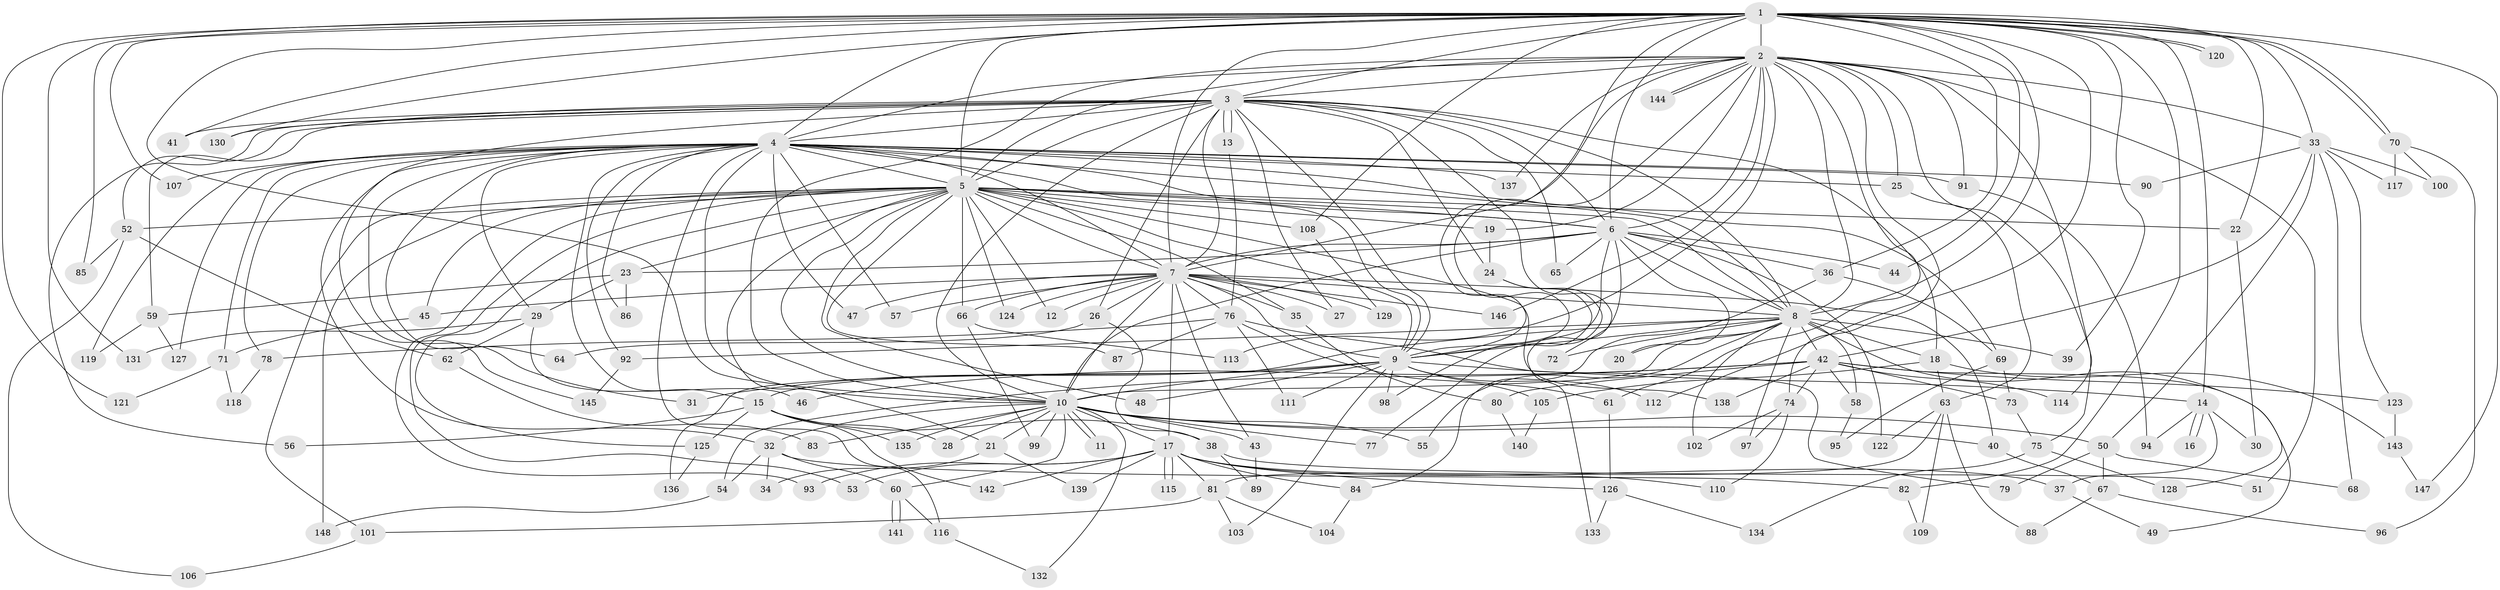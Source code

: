 // Generated by graph-tools (version 1.1) at 2025/01/03/09/25 03:01:23]
// undirected, 148 vertices, 321 edges
graph export_dot {
graph [start="1"]
  node [color=gray90,style=filled];
  1;
  2;
  3;
  4;
  5;
  6;
  7;
  8;
  9;
  10;
  11;
  12;
  13;
  14;
  15;
  16;
  17;
  18;
  19;
  20;
  21;
  22;
  23;
  24;
  25;
  26;
  27;
  28;
  29;
  30;
  31;
  32;
  33;
  34;
  35;
  36;
  37;
  38;
  39;
  40;
  41;
  42;
  43;
  44;
  45;
  46;
  47;
  48;
  49;
  50;
  51;
  52;
  53;
  54;
  55;
  56;
  57;
  58;
  59;
  60;
  61;
  62;
  63;
  64;
  65;
  66;
  67;
  68;
  69;
  70;
  71;
  72;
  73;
  74;
  75;
  76;
  77;
  78;
  79;
  80;
  81;
  82;
  83;
  84;
  85;
  86;
  87;
  88;
  89;
  90;
  91;
  92;
  93;
  94;
  95;
  96;
  97;
  98;
  99;
  100;
  101;
  102;
  103;
  104;
  105;
  106;
  107;
  108;
  109;
  110;
  111;
  112;
  113;
  114;
  115;
  116;
  117;
  118;
  119;
  120;
  121;
  122;
  123;
  124;
  125;
  126;
  127;
  128;
  129;
  130;
  131;
  132;
  133;
  134;
  135;
  136;
  137;
  138;
  139;
  140;
  141;
  142;
  143;
  144;
  145;
  146;
  147;
  148;
  1 -- 2;
  1 -- 3;
  1 -- 4;
  1 -- 5;
  1 -- 6;
  1 -- 7;
  1 -- 8;
  1 -- 9;
  1 -- 10;
  1 -- 14;
  1 -- 22;
  1 -- 33;
  1 -- 36;
  1 -- 39;
  1 -- 41;
  1 -- 44;
  1 -- 70;
  1 -- 70;
  1 -- 82;
  1 -- 85;
  1 -- 107;
  1 -- 108;
  1 -- 112;
  1 -- 120;
  1 -- 120;
  1 -- 121;
  1 -- 130;
  1 -- 131;
  1 -- 147;
  2 -- 3;
  2 -- 4;
  2 -- 5;
  2 -- 6;
  2 -- 7;
  2 -- 8;
  2 -- 9;
  2 -- 10;
  2 -- 19;
  2 -- 25;
  2 -- 33;
  2 -- 51;
  2 -- 61;
  2 -- 74;
  2 -- 75;
  2 -- 91;
  2 -- 113;
  2 -- 114;
  2 -- 137;
  2 -- 144;
  2 -- 144;
  2 -- 146;
  3 -- 4;
  3 -- 5;
  3 -- 6;
  3 -- 7;
  3 -- 8;
  3 -- 9;
  3 -- 10;
  3 -- 13;
  3 -- 13;
  3 -- 18;
  3 -- 24;
  3 -- 26;
  3 -- 27;
  3 -- 41;
  3 -- 52;
  3 -- 56;
  3 -- 59;
  3 -- 65;
  3 -- 72;
  3 -- 130;
  3 -- 145;
  4 -- 5;
  4 -- 6;
  4 -- 7;
  4 -- 8;
  4 -- 9;
  4 -- 10;
  4 -- 15;
  4 -- 25;
  4 -- 29;
  4 -- 31;
  4 -- 32;
  4 -- 47;
  4 -- 57;
  4 -- 64;
  4 -- 69;
  4 -- 71;
  4 -- 78;
  4 -- 86;
  4 -- 90;
  4 -- 91;
  4 -- 92;
  4 -- 107;
  4 -- 116;
  4 -- 119;
  4 -- 127;
  4 -- 137;
  5 -- 6;
  5 -- 7;
  5 -- 8;
  5 -- 9;
  5 -- 10;
  5 -- 12;
  5 -- 19;
  5 -- 21;
  5 -- 22;
  5 -- 23;
  5 -- 35;
  5 -- 45;
  5 -- 48;
  5 -- 52;
  5 -- 53;
  5 -- 66;
  5 -- 87;
  5 -- 93;
  5 -- 101;
  5 -- 108;
  5 -- 124;
  5 -- 125;
  5 -- 138;
  5 -- 148;
  6 -- 7;
  6 -- 8;
  6 -- 9;
  6 -- 10;
  6 -- 20;
  6 -- 23;
  6 -- 36;
  6 -- 44;
  6 -- 65;
  6 -- 122;
  6 -- 133;
  7 -- 8;
  7 -- 9;
  7 -- 10;
  7 -- 12;
  7 -- 17;
  7 -- 26;
  7 -- 27;
  7 -- 35;
  7 -- 40;
  7 -- 43;
  7 -- 45;
  7 -- 47;
  7 -- 57;
  7 -- 66;
  7 -- 76;
  7 -- 124;
  7 -- 129;
  7 -- 146;
  8 -- 9;
  8 -- 10;
  8 -- 18;
  8 -- 20;
  8 -- 39;
  8 -- 42;
  8 -- 55;
  8 -- 58;
  8 -- 72;
  8 -- 92;
  8 -- 97;
  8 -- 102;
  8 -- 128;
  8 -- 136;
  9 -- 10;
  9 -- 14;
  9 -- 15;
  9 -- 31;
  9 -- 48;
  9 -- 61;
  9 -- 98;
  9 -- 103;
  9 -- 111;
  9 -- 112;
  10 -- 11;
  10 -- 11;
  10 -- 17;
  10 -- 21;
  10 -- 28;
  10 -- 32;
  10 -- 40;
  10 -- 43;
  10 -- 50;
  10 -- 55;
  10 -- 60;
  10 -- 77;
  10 -- 83;
  10 -- 99;
  10 -- 132;
  10 -- 135;
  13 -- 76;
  14 -- 16;
  14 -- 16;
  14 -- 30;
  14 -- 37;
  14 -- 94;
  15 -- 28;
  15 -- 38;
  15 -- 56;
  15 -- 125;
  15 -- 135;
  15 -- 142;
  17 -- 37;
  17 -- 53;
  17 -- 81;
  17 -- 84;
  17 -- 93;
  17 -- 110;
  17 -- 115;
  17 -- 115;
  17 -- 126;
  17 -- 139;
  17 -- 142;
  18 -- 63;
  18 -- 105;
  18 -- 143;
  19 -- 24;
  21 -- 34;
  21 -- 139;
  22 -- 30;
  23 -- 29;
  23 -- 59;
  23 -- 86;
  24 -- 77;
  24 -- 98;
  25 -- 63;
  26 -- 38;
  26 -- 64;
  29 -- 46;
  29 -- 62;
  29 -- 131;
  32 -- 34;
  32 -- 54;
  32 -- 60;
  32 -- 82;
  33 -- 42;
  33 -- 50;
  33 -- 68;
  33 -- 90;
  33 -- 100;
  33 -- 117;
  33 -- 123;
  35 -- 80;
  36 -- 69;
  36 -- 84;
  37 -- 49;
  38 -- 51;
  38 -- 89;
  40 -- 67;
  42 -- 46;
  42 -- 49;
  42 -- 54;
  42 -- 58;
  42 -- 73;
  42 -- 74;
  42 -- 80;
  42 -- 114;
  42 -- 123;
  42 -- 138;
  43 -- 89;
  45 -- 71;
  50 -- 67;
  50 -- 68;
  50 -- 79;
  52 -- 62;
  52 -- 85;
  52 -- 106;
  54 -- 148;
  58 -- 95;
  59 -- 119;
  59 -- 127;
  60 -- 116;
  60 -- 141;
  60 -- 141;
  61 -- 126;
  62 -- 83;
  63 -- 81;
  63 -- 88;
  63 -- 109;
  63 -- 122;
  66 -- 99;
  66 -- 113;
  67 -- 88;
  67 -- 96;
  69 -- 73;
  69 -- 95;
  70 -- 96;
  70 -- 100;
  70 -- 117;
  71 -- 118;
  71 -- 121;
  73 -- 75;
  74 -- 97;
  74 -- 102;
  74 -- 110;
  75 -- 128;
  75 -- 134;
  76 -- 78;
  76 -- 79;
  76 -- 87;
  76 -- 105;
  76 -- 111;
  78 -- 118;
  80 -- 140;
  81 -- 101;
  81 -- 103;
  81 -- 104;
  82 -- 109;
  84 -- 104;
  91 -- 94;
  92 -- 145;
  101 -- 106;
  105 -- 140;
  108 -- 129;
  116 -- 132;
  123 -- 143;
  125 -- 136;
  126 -- 133;
  126 -- 134;
  143 -- 147;
}
